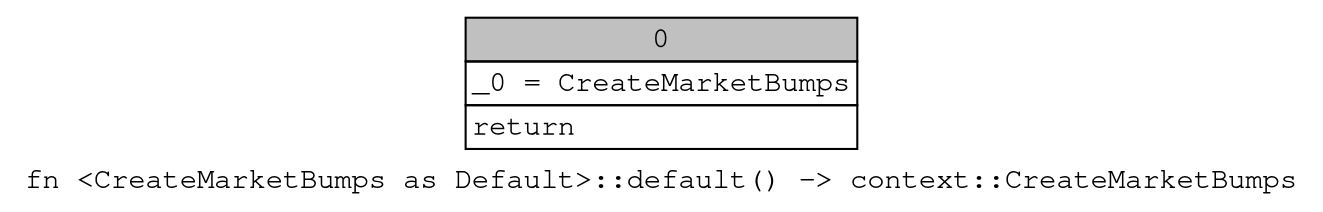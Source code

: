 digraph Mir_0_888 {
    graph [fontname="Courier, monospace"];
    node [fontname="Courier, monospace"];
    edge [fontname="Courier, monospace"];
    label=<fn &lt;CreateMarketBumps as Default&gt;::default() -&gt; context::CreateMarketBumps<br align="left"/>>;
    bb0__0_888 [shape="none", label=<<table border="0" cellborder="1" cellspacing="0"><tr><td bgcolor="gray" align="center" colspan="1">0</td></tr><tr><td align="left" balign="left">_0 = CreateMarketBumps<br/></td></tr><tr><td align="left">return</td></tr></table>>];
}
